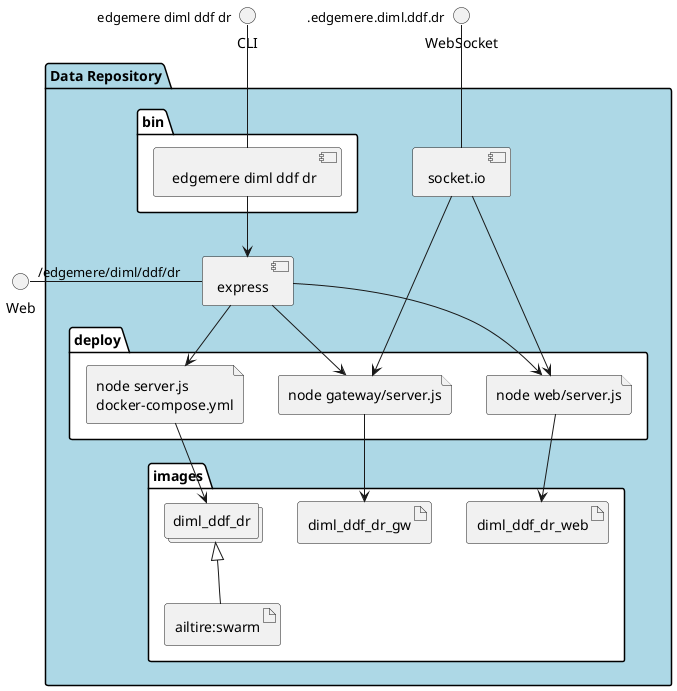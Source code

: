 @startuml
  interface CLI
  interface Web
  interface WebSocket
package "Data Repository" #lightblue {
  component express as REST
  component socket.io as socket
  folder bin #ffffff {
    component " edgemere diml ddf dr" as binName
  }
  binName --> REST

  folder deploy #ffffff {
      file "node server.js\ndocker-compose.yml" as diml_ddf_dr_container
      REST --> diml_ddf_dr_container

  
    file "node web/server.js" as web_container
    REST --> web_container
    socket ---> web_container
  
    file "node gateway/server.js" as gateway_container
    REST --> gateway_container
    socket ---> gateway_container
  
  }
  folder images #ffffff {
    collections "diml_ddf_dr" as diml_ddf_drimage
    artifact "ailtire:swarm" as ailtireswarm
    diml_ddf_drimage <|-- ailtireswarm
    diml_ddf_dr_container --> diml_ddf_drimage

  
      artifact diml_ddf_dr_web
      web_container --> diml_ddf_dr_web
    
      artifact diml_ddf_dr_gw
      gateway_container --> diml_ddf_dr_gw
    
  }
}
CLI " edgemere diml ddf dr" -- binName
Web "/edgemere/diml/ddf/dr" - REST
WebSocket ".edgemere.diml.ddf.dr" -- socket

@enduml
